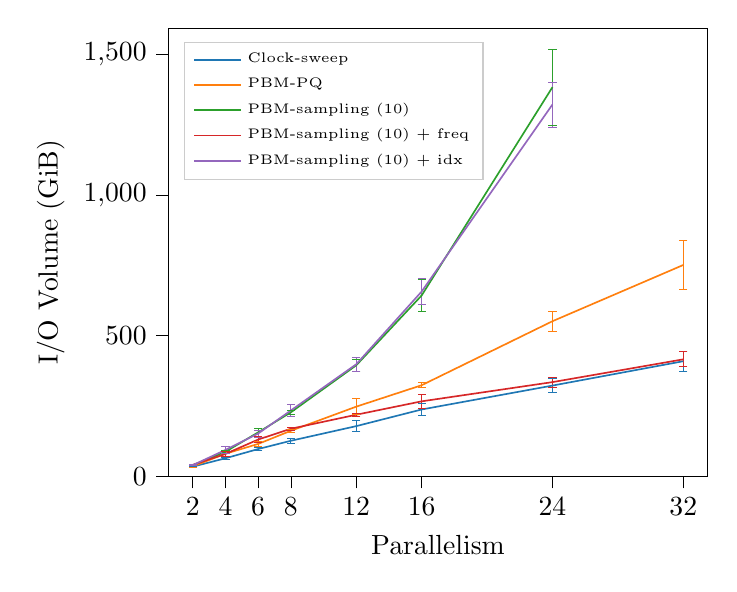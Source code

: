 % This file was created with tikzplotlib v0.10.1.
\begin{tikzpicture}

\definecolor{crimson2143940}{RGB}{214,39,40}
\definecolor{darkgray176}{RGB}{176,176,176}
\definecolor{darkorange25512714}{RGB}{255,127,14}
\definecolor{forestgreen4416044}{RGB}{44,160,44}
\definecolor{lightgray204}{RGB}{204,204,204}
\definecolor{mediumpurple148103189}{RGB}{148,103,189}
\definecolor{steelblue31119180}{RGB}{31,119,180}

\begin{axis}[
legend cell align={left},
legend style={
  font=\tiny,
  fill opacity=0.8,
  draw opacity=1,
  text opacity=1,
  at={(0.03,0.97)},
  anchor=north west,
  draw=lightgray204
},
tick align=outside,
tick pos=left,
%title={IO volume vs parallelism - Sequential index scans},
x grid style={darkgray176},
xlabel={Parallelism},
xtick=data,
xmin=0.5, xmax=33.5,
xtick style={color=black},
y grid style={darkgray176},
ylabel={I/O Volume (GiB)},
ymin=0, ymax=1591.523,
ytick style={color=black}
]
\path [draw=steelblue31119180, line width=0.3px]
(axis cs:2,33.324)
--(axis cs:2,36.785);

\path [draw=steelblue31119180, line width=0.3px]
(axis cs:4,61.02)
--(axis cs:4,68.65);

\path [draw=steelblue31119180, line width=0.3px]
(axis cs:6,91.994)
--(axis cs:6,103.202);

\path [draw=steelblue31119180, line width=0.3px]
(axis cs:8,117.743)
--(axis cs:8,136.203);

\path [draw=steelblue31119180, line width=0.3px]
(axis cs:12,159.859)
--(axis cs:12,198.096);

\path [draw=steelblue31119180, line width=0.3px]
(axis cs:16,216.821)
--(axis cs:16,259.273);

\path [draw=steelblue31119180, line width=0.3px]
(axis cs:24,299.241)
--(axis cs:24,346.643);

\path [draw=steelblue31119180, line width=0.3px]
(axis cs:32,373.741)
--(axis cs:32,445.019);

\addplot [line width=0.3px, steelblue31119180, mark=-, mark size=1.5, mark options={solid}, only marks, forget plot]
table {%
2 33.324
4 61.02
6 91.994
8 117.743
12 159.859
16 216.821
24 299.241
32 373.741
};
\addplot [line width=0.3px, steelblue31119180, mark=-, mark size=1.5, mark options={solid}, only marks, forget plot]
table {%
2 36.785
4 68.65
6 103.202
8 136.203
12 198.096
16 259.273
24 346.643
32 445.019
};
\path [draw=darkorange25512714, line width=0.3px]
(axis cs:2,33.298)
--(axis cs:2,38.73);

\path [draw=darkorange25512714, line width=0.3px]
(axis cs:4,72.795)
--(axis cs:4,89.01);

\path [draw=darkorange25512714, line width=0.3px]
(axis cs:6,105.95)
--(axis cs:6,125.636);

\path [draw=darkorange25512714, line width=0.3px]
(axis cs:8,157.527)
--(axis cs:8,167.351);

\path [draw=darkorange25512714, line width=0.3px]
(axis cs:12,220.682)
--(axis cs:12,275.609);

\path [draw=darkorange25512714, line width=0.3px]
(axis cs:16,315.957)
--(axis cs:16,332.44);

\path [draw=darkorange25512714, line width=0.3px]
(axis cs:24,516.601)
--(axis cs:24,586.225);

\path [draw=darkorange25512714, line width=0.3px]
(axis cs:32,662.987)
--(axis cs:32,839.121);

\addplot [line width=0.3px, darkorange25512714, mark=-, mark size=1.5, mark options={solid}, only marks, forget plot]
table {%
2 33.298
4 72.795
6 105.95
8 157.527
12 220.682
16 315.957
24 516.601
32 662.987
};
\addplot [line width=0.3px, darkorange25512714, mark=-, mark size=1.5, mark options={solid}, only marks, forget plot]
table {%
2 38.73
4 89.01
6 125.636
8 167.351
12 275.609
16 332.44
24 586.225
32 839.121
};
\path [draw=forestgreen4416044, line width=0.3px]
(axis cs:2,38.461)
--(axis cs:2,41.579);

\path [draw=forestgreen4416044, line width=0.3px]
(axis cs:4,81.381)
--(axis cs:4,94.218);

\path [draw=forestgreen4416044, line width=0.3px]
(axis cs:6,142.762)
--(axis cs:6,170.934);

\path [draw=forestgreen4416044, line width=0.3px]
(axis cs:8,221.96)
--(axis cs:8,233.938);

\path [draw=forestgreen4416044, line width=0.3px]
(axis cs:12,373.586)
--(axis cs:12,416.112);

\path [draw=forestgreen4416044, line width=0.3px]
(axis cs:16,585.734)
--(axis cs:16,700.024);

\path [draw=forestgreen4416044, line width=0.3px]
(axis cs:24,1247.306)
--(axis cs:24,1517.322);

\addplot [line width=0.3px, forestgreen4416044, mark=-, mark size=1.5, mark options={solid}, only marks, forget plot]
table {%
2 38.461
4 81.381
6 142.762
8 221.96
12 373.586
16 585.734
24 1247.306
};
\addplot [line width=0.3px, forestgreen4416044, mark=-, mark size=1.5, mark options={solid}, only marks, forget plot]
table {%
2 41.579
4 94.218
6 170.934
8 233.938
12 416.112
16 700.024
24 1517.322
};
\path [draw=crimson2143940, line width=0.3px]
(axis cs:2,38.887)
--(axis cs:2,44.069);

\path [draw=crimson2143940, line width=0.3px]
(axis cs:4,73.025)
--(axis cs:4,87.671);

\path [draw=crimson2143940, line width=0.3px]
(axis cs:6,121.36)
--(axis cs:6,141.218);

\path [draw=crimson2143940, line width=0.3px]
(axis cs:8,163.916)
--(axis cs:8,175.348);

\path [draw=crimson2143940, line width=0.3px]
(axis cs:12,214.119)
--(axis cs:12,224.756);

\path [draw=crimson2143940, line width=0.3px]
(axis cs:16,240.972)
--(axis cs:16,293.037);

\path [draw=crimson2143940, line width=0.3px]
(axis cs:24,317.973)
--(axis cs:24,352.418);

\path [draw=crimson2143940, line width=0.3px]
(axis cs:32,389.277)
--(axis cs:32,442.93);

\addplot [line width=0.3px, crimson2143940, mark=-, mark size=1.5, mark options={solid}, only marks, forget plot]
table {%
2 38.887
4 73.025
6 121.36
8 163.916
12 214.119
16 240.972
24 317.973
32 389.277
};
\addplot [line width=0.3px, crimson2143940, mark=-, mark size=1.5, mark options={solid}, only marks, forget plot]
table {%
2 44.069
4 87.671
6 141.218
8 175.348
12 224.756
16 293.037
24 352.418
32 442.93
};
\path [draw=mediumpurple148103189, line width=0.3px]
(axis cs:2,38.426)
--(axis cs:2,42.185);

\path [draw=mediumpurple148103189, line width=0.3px]
(axis cs:4,82.518)
--(axis cs:4,106.559);

\path [draw=mediumpurple148103189, line width=0.3px]
(axis cs:6,140.496)
--(axis cs:6,164.595);

\path [draw=mediumpurple148103189, line width=0.3px]
(axis cs:8,214.739)
--(axis cs:8,254.399);

\path [draw=mediumpurple148103189, line width=0.3px]
(axis cs:12,374.14)
--(axis cs:12,423.112);

\path [draw=mediumpurple148103189, line width=0.3px]
(axis cs:16,610.26)
--(axis cs:16,703.447);

\path [draw=mediumpurple148103189, line width=0.3px]
(axis cs:24,1240.724)
--(axis cs:24,1400.807);

\addplot [line width=0.3px, mediumpurple148103189, mark=-, mark size=1.5, mark options={solid}, only marks, forget plot]
table {%
2 38.426
4 82.518
6 140.496
8 214.739
12 374.14
16 610.26
24 1240.724
};
\addplot [line width=0.3px, mediumpurple148103189, mark=-, mark size=1.5, mark options={solid}, only marks, forget plot]
table {%
2 42.185
4 106.559
6 164.595
8 254.399
12 423.112
16 703.447
24 1400.807
};
\addplot [semithick, steelblue31119180]
table {%
2 35.054
4 64.835
6 97.598
8 126.973
12 178.977
16 238.047
24 322.942
32 409.38
};
\addlegendentry{Clock-sweep}
\addplot [semithick, darkorange25512714]
table {%
2 36.014
4 80.902
6 115.793
8 162.439
12 248.145
16 324.198
24 551.413
32 751.054
};
\addlegendentry{PBM-PQ}
\addplot [semithick, forestgreen4416044]
table {%
2 40.02
4 87.8
6 156.848
8 227.949
12 394.849
16 642.879
24 1382.314
};
\addlegendentry{PBM-sampling (10)}
\addplot [semithick, crimson2143940]
table {%
2 41.478
4 80.348
6 131.289
8 169.632
12 219.438
16 267.005
24 335.195
32 416.103
};
\addlegendentry{PBM-sampling (10) + freq}
\addplot [semithick, mediumpurple148103189]
table {%
2 40.306
4 94.538
6 152.546
8 234.569
12 398.626
16 656.853
24 1320.766
};
\addlegendentry{PBM-sampling (10) + idx}
\end{axis}

\end{tikzpicture}
